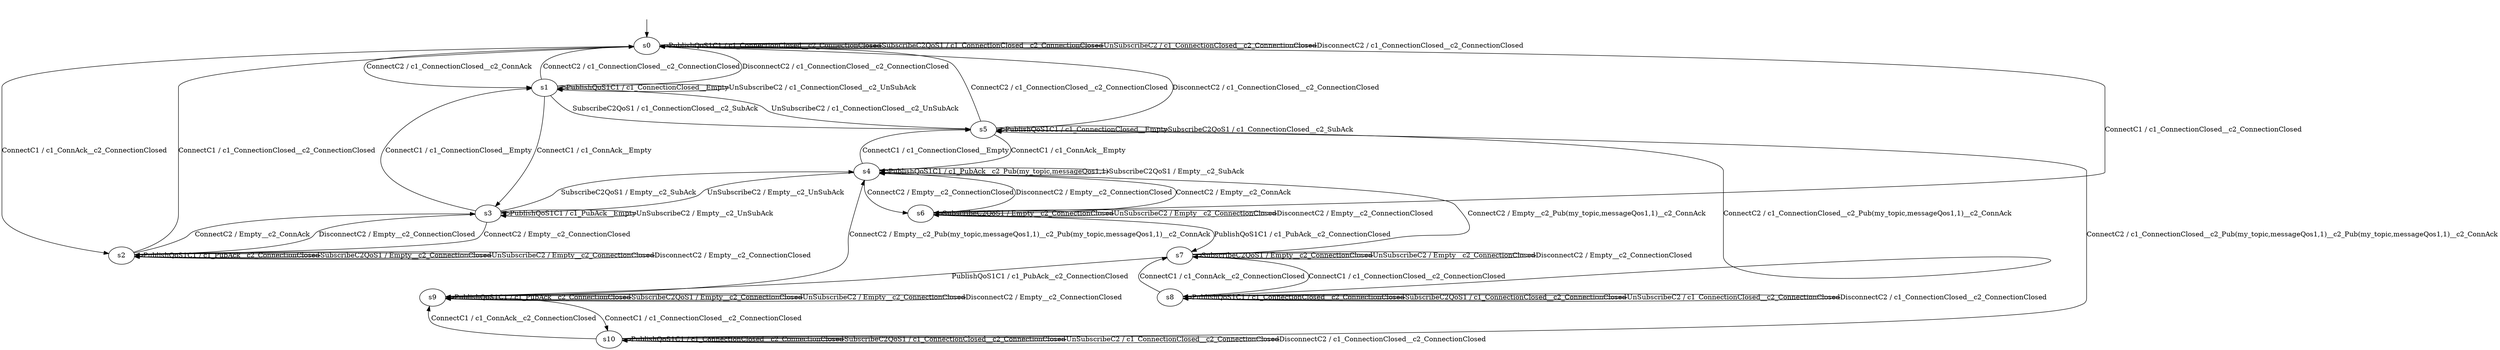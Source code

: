 digraph h1 {
s0 [label="s0"];
s1 [label="s1"];
s2 [label="s2"];
s3 [label="s3"];
s4 [label="s4"];
s5 [label="s5"];
s6 [label="s6"];
s7 [label="s7"];
s8 [label="s8"];
s9 [label="s9"];
s10 [label="s10"];
s0 -> s1 [label="ConnectC2 / c1_ConnectionClosed__c2_ConnAck"];
s0 -> s2 [label="ConnectC1 / c1_ConnAck__c2_ConnectionClosed"];
s0 -> s0 [label="PublishQoS1C1 / c1_ConnectionClosed__c2_ConnectionClosed"];
s0 -> s0 [label="SubscribeC2QoS1 / c1_ConnectionClosed__c2_ConnectionClosed"];
s0 -> s0 [label="UnSubscribeC2 / c1_ConnectionClosed__c2_ConnectionClosed"];
s0 -> s0 [label="DisconnectC2 / c1_ConnectionClosed__c2_ConnectionClosed"];
s1 -> s0 [label="ConnectC2 / c1_ConnectionClosed__c2_ConnectionClosed"];
s1 -> s3 [label="ConnectC1 / c1_ConnAck__Empty"];
s1 -> s1 [label="PublishQoS1C1 / c1_ConnectionClosed__Empty"];
s1 -> s5 [label="SubscribeC2QoS1 / c1_ConnectionClosed__c2_SubAck"];
s1 -> s1 [label="UnSubscribeC2 / c1_ConnectionClosed__c2_UnSubAck"];
s1 -> s0 [label="DisconnectC2 / c1_ConnectionClosed__c2_ConnectionClosed"];
s2 -> s3 [label="ConnectC2 / Empty__c2_ConnAck"];
s2 -> s0 [label="ConnectC1 / c1_ConnectionClosed__c2_ConnectionClosed"];
s2 -> s2 [label="PublishQoS1C1 / c1_PubAck__c2_ConnectionClosed"];
s2 -> s2 [label="SubscribeC2QoS1 / Empty__c2_ConnectionClosed"];
s2 -> s2 [label="UnSubscribeC2 / Empty__c2_ConnectionClosed"];
s2 -> s2 [label="DisconnectC2 / Empty__c2_ConnectionClosed"];
s3 -> s2 [label="ConnectC2 / Empty__c2_ConnectionClosed"];
s3 -> s1 [label="ConnectC1 / c1_ConnectionClosed__Empty"];
s3 -> s3 [label="PublishQoS1C1 / c1_PubAck__Empty"];
s3 -> s4 [label="SubscribeC2QoS1 / Empty__c2_SubAck"];
s3 -> s3 [label="UnSubscribeC2 / Empty__c2_UnSubAck"];
s3 -> s2 [label="DisconnectC2 / Empty__c2_ConnectionClosed"];
s4 -> s6 [label="ConnectC2 / Empty__c2_ConnectionClosed"];
s4 -> s5 [label="ConnectC1 / c1_ConnectionClosed__Empty"];
s4 -> s4 [label="PublishQoS1C1 / c1_PubAck__c2_Pub(my_topic,messageQos1,1)"];
s4 -> s4 [label="SubscribeC2QoS1 / Empty__c2_SubAck"];
s4 -> s3 [label="UnSubscribeC2 / Empty__c2_UnSubAck"];
s4 -> s6 [label="DisconnectC2 / Empty__c2_ConnectionClosed"];
s5 -> s0 [label="ConnectC2 / c1_ConnectionClosed__c2_ConnectionClosed"];
s5 -> s4 [label="ConnectC1 / c1_ConnAck__Empty"];
s5 -> s5 [label="PublishQoS1C1 / c1_ConnectionClosed__Empty"];
s5 -> s5 [label="SubscribeC2QoS1 / c1_ConnectionClosed__c2_SubAck"];
s5 -> s1 [label="UnSubscribeC2 / c1_ConnectionClosed__c2_UnSubAck"];
s5 -> s0 [label="DisconnectC2 / c1_ConnectionClosed__c2_ConnectionClosed"];
s6 -> s4 [label="ConnectC2 / Empty__c2_ConnAck"];
s6 -> s0 [label="ConnectC1 / c1_ConnectionClosed__c2_ConnectionClosed"];
s6 -> s7 [label="PublishQoS1C1 / c1_PubAck__c2_ConnectionClosed"];
s6 -> s6 [label="SubscribeC2QoS1 / Empty__c2_ConnectionClosed"];
s6 -> s6 [label="UnSubscribeC2 / Empty__c2_ConnectionClosed"];
s6 -> s6 [label="DisconnectC2 / Empty__c2_ConnectionClosed"];
s7 -> s4 [label="ConnectC2 / Empty__c2_Pub(my_topic,messageQos1,1)__c2_ConnAck"];
s7 -> s8 [label="ConnectC1 / c1_ConnectionClosed__c2_ConnectionClosed"];
s7 -> s9 [label="PublishQoS1C1 / c1_PubAck__c2_ConnectionClosed"];
s7 -> s7 [label="SubscribeC2QoS1 / Empty__c2_ConnectionClosed"];
s7 -> s7 [label="UnSubscribeC2 / Empty__c2_ConnectionClosed"];
s7 -> s7 [label="DisconnectC2 / Empty__c2_ConnectionClosed"];
s8 -> s5 [label="ConnectC2 / c1_ConnectionClosed__c2_Pub(my_topic,messageQos1,1)__c2_ConnAck"];
s8 -> s7 [label="ConnectC1 / c1_ConnAck__c2_ConnectionClosed"];
s8 -> s8 [label="PublishQoS1C1 / c1_ConnectionClosed__c2_ConnectionClosed"];
s8 -> s8 [label="SubscribeC2QoS1 / c1_ConnectionClosed__c2_ConnectionClosed"];
s8 -> s8 [label="UnSubscribeC2 / c1_ConnectionClosed__c2_ConnectionClosed"];
s8 -> s8 [label="DisconnectC2 / c1_ConnectionClosed__c2_ConnectionClosed"];
s9 -> s4 [label="ConnectC2 / Empty__c2_Pub(my_topic,messageQos1,1)__c2_Pub(my_topic,messageQos1,1)__c2_ConnAck"];
s9 -> s10 [label="ConnectC1 / c1_ConnectionClosed__c2_ConnectionClosed"];
s9 -> s9 [label="PublishQoS1C1 / c1_PubAck__c2_ConnectionClosed"];
s9 -> s9 [label="SubscribeC2QoS1 / Empty__c2_ConnectionClosed"];
s9 -> s9 [label="UnSubscribeC2 / Empty__c2_ConnectionClosed"];
s9 -> s9 [label="DisconnectC2 / Empty__c2_ConnectionClosed"];
s10 -> s5 [label="ConnectC2 / c1_ConnectionClosed__c2_Pub(my_topic,messageQos1,1)__c2_Pub(my_topic,messageQos1,1)__c2_ConnAck"];
s10 -> s9 [label="ConnectC1 / c1_ConnAck__c2_ConnectionClosed"];
s10 -> s10 [label="PublishQoS1C1 / c1_ConnectionClosed__c2_ConnectionClosed"];
s10 -> s10 [label="SubscribeC2QoS1 / c1_ConnectionClosed__c2_ConnectionClosed"];
s10 -> s10 [label="UnSubscribeC2 / c1_ConnectionClosed__c2_ConnectionClosed"];
s10 -> s10 [label="DisconnectC2 / c1_ConnectionClosed__c2_ConnectionClosed"];
__start0 [shape=none, label=""];
__start0 -> s0 [label=""];
}
